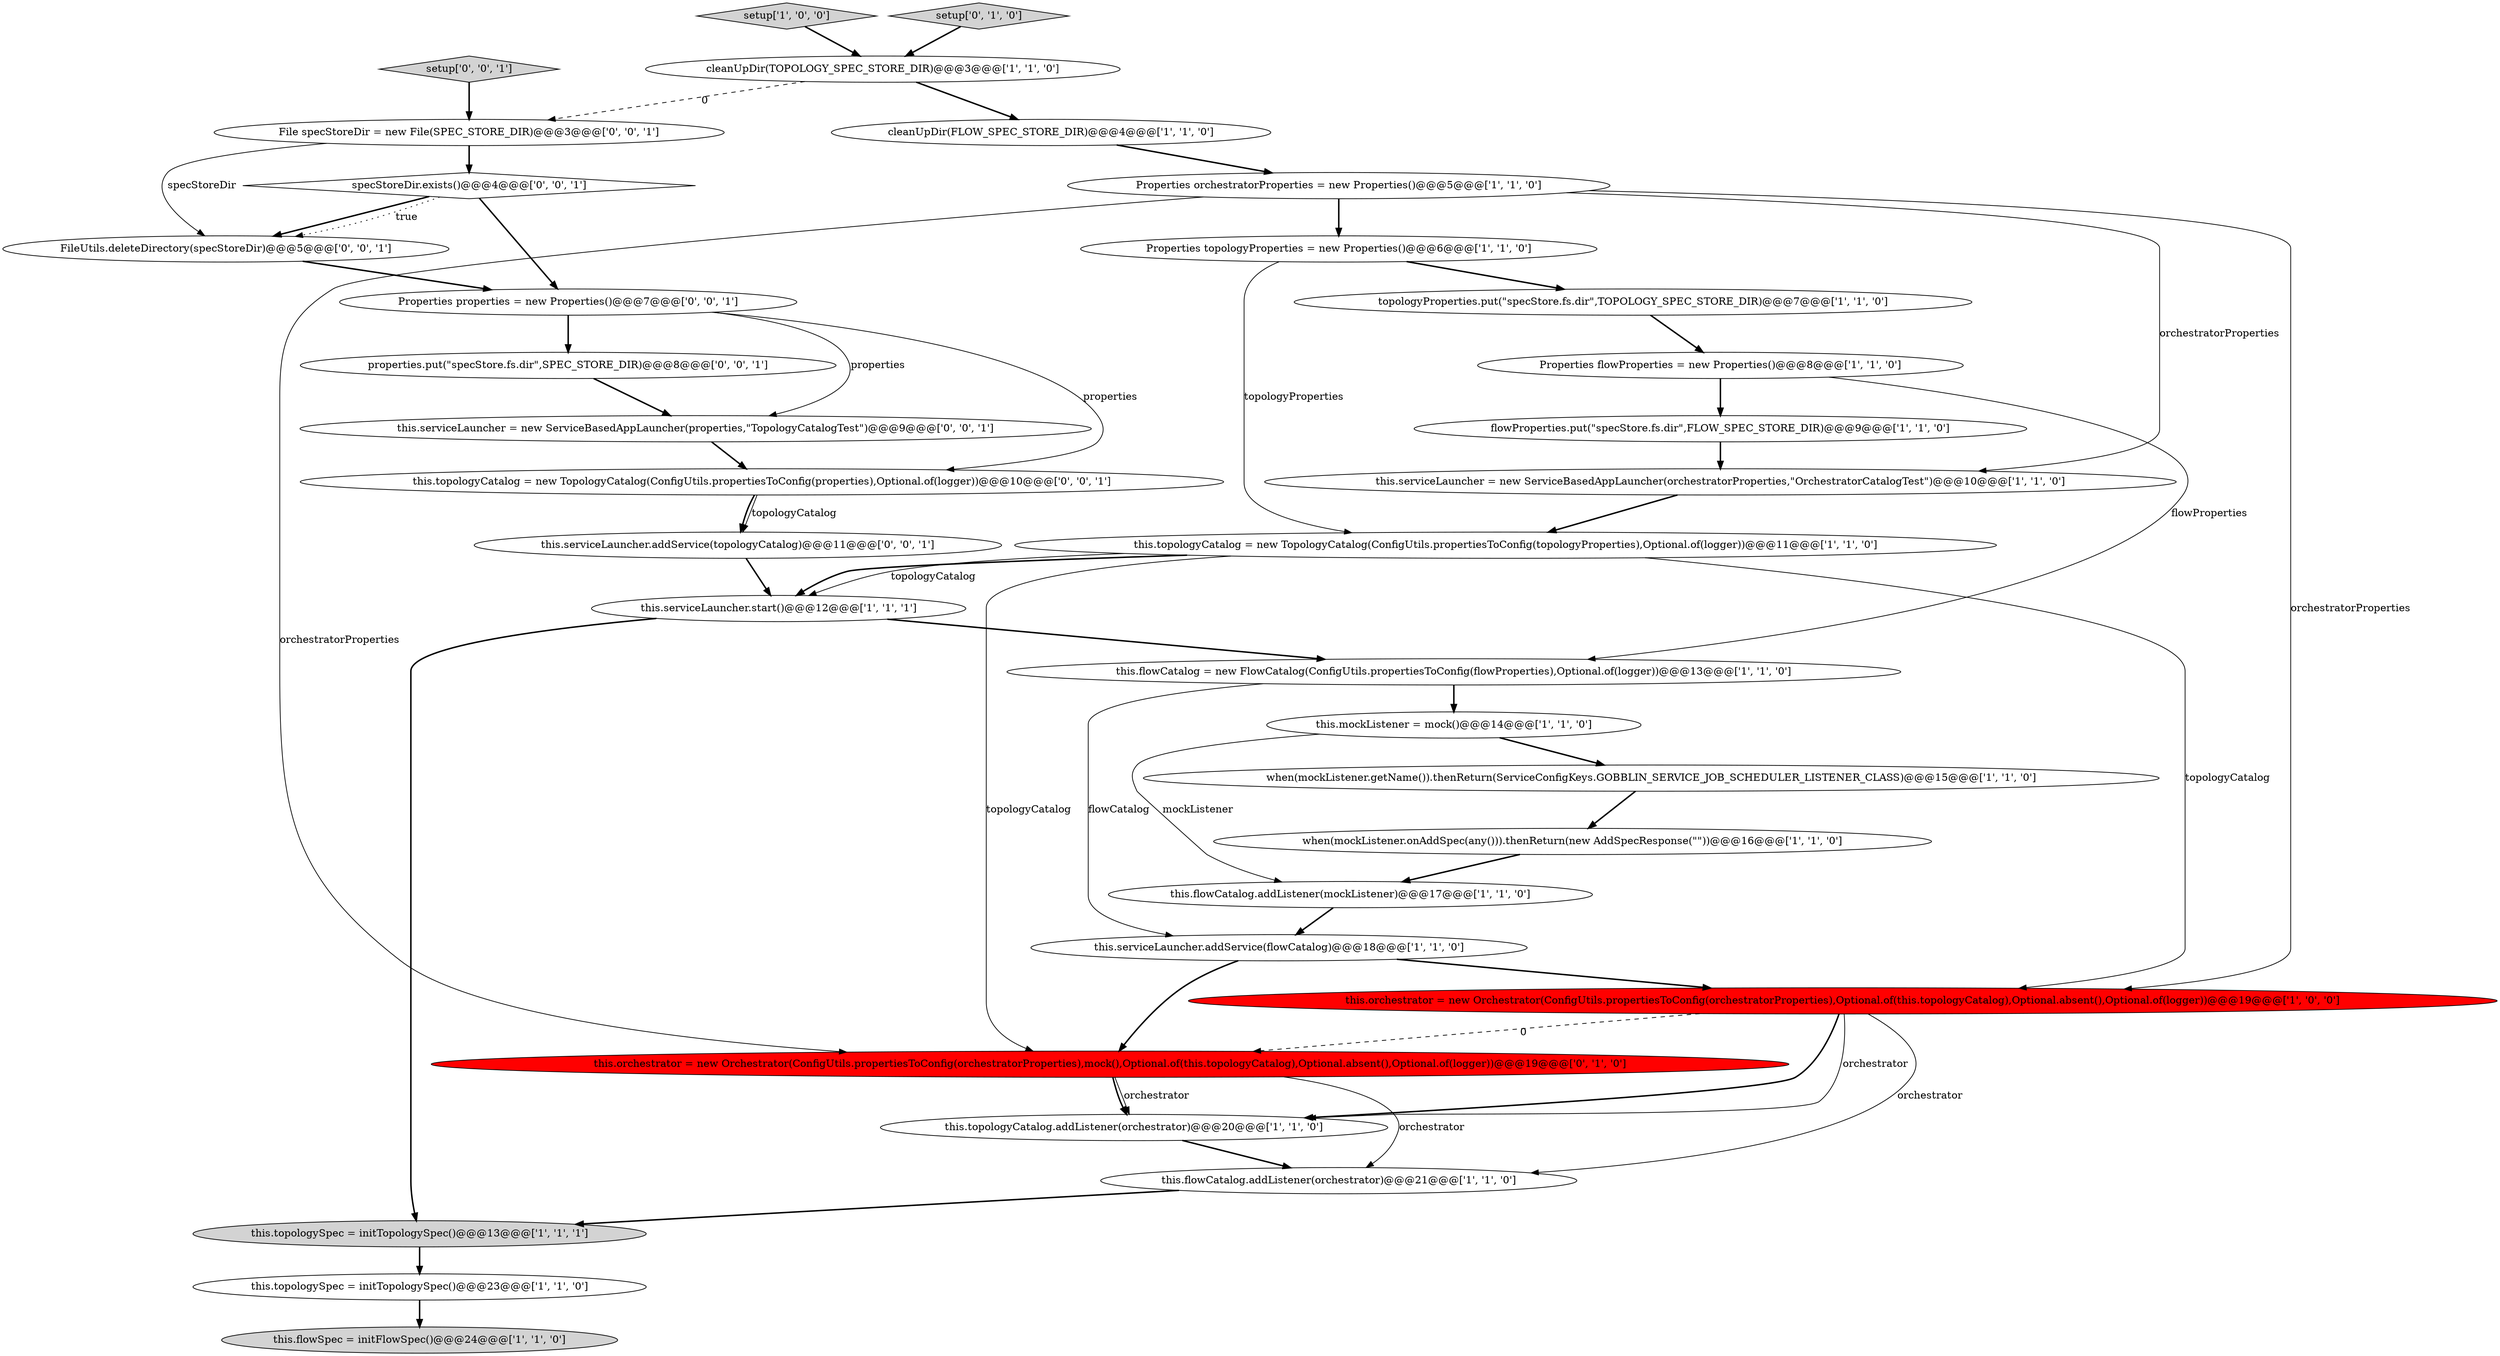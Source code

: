 digraph {
10 [style = filled, label = "Properties flowProperties = new Properties()@@@8@@@['1', '1', '0']", fillcolor = white, shape = ellipse image = "AAA0AAABBB1BBB"];
25 [style = filled, label = "this.serviceLauncher.addService(topologyCatalog)@@@11@@@['0', '0', '1']", fillcolor = white, shape = ellipse image = "AAA0AAABBB3BBB"];
2 [style = filled, label = "this.topologyCatalog = new TopologyCatalog(ConfigUtils.propertiesToConfig(topologyProperties),Optional.of(logger))@@@11@@@['1', '1', '0']", fillcolor = white, shape = ellipse image = "AAA0AAABBB1BBB"];
22 [style = filled, label = "this.topologySpec = initTopologySpec()@@@23@@@['1', '1', '0']", fillcolor = white, shape = ellipse image = "AAA0AAABBB1BBB"];
18 [style = filled, label = "when(mockListener.getName()).thenReturn(ServiceConfigKeys.GOBBLIN_SERVICE_JOB_SCHEDULER_LISTENER_CLASS)@@@15@@@['1', '1', '0']", fillcolor = white, shape = ellipse image = "AAA0AAABBB1BBB"];
30 [style = filled, label = "FileUtils.deleteDirectory(specStoreDir)@@@5@@@['0', '0', '1']", fillcolor = white, shape = ellipse image = "AAA0AAABBB3BBB"];
15 [style = filled, label = "this.serviceLauncher = new ServiceBasedAppLauncher(orchestratorProperties,\"OrchestratorCatalogTest\")@@@10@@@['1', '1', '0']", fillcolor = white, shape = ellipse image = "AAA0AAABBB1BBB"];
23 [style = filled, label = "this.orchestrator = new Orchestrator(ConfigUtils.propertiesToConfig(orchestratorProperties),mock(),Optional.of(this.topologyCatalog),Optional.absent(),Optional.of(logger))@@@19@@@['0', '1', '0']", fillcolor = red, shape = ellipse image = "AAA1AAABBB2BBB"];
21 [style = filled, label = "this.topologySpec = initTopologySpec()@@@13@@@['1', '1', '1']", fillcolor = lightgray, shape = ellipse image = "AAA0AAABBB1BBB"];
13 [style = filled, label = "this.flowSpec = initFlowSpec()@@@24@@@['1', '1', '0']", fillcolor = lightgray, shape = ellipse image = "AAA0AAABBB1BBB"];
33 [style = filled, label = "File specStoreDir = new File(SPEC_STORE_DIR)@@@3@@@['0', '0', '1']", fillcolor = white, shape = ellipse image = "AAA0AAABBB3BBB"];
26 [style = filled, label = "this.serviceLauncher = new ServiceBasedAppLauncher(properties,\"TopologyCatalogTest\")@@@9@@@['0', '0', '1']", fillcolor = white, shape = ellipse image = "AAA0AAABBB3BBB"];
1 [style = filled, label = "setup['1', '0', '0']", fillcolor = lightgray, shape = diamond image = "AAA0AAABBB1BBB"];
17 [style = filled, label = "cleanUpDir(TOPOLOGY_SPEC_STORE_DIR)@@@3@@@['1', '1', '0']", fillcolor = white, shape = ellipse image = "AAA0AAABBB1BBB"];
0 [style = filled, label = "this.serviceLauncher.addService(flowCatalog)@@@18@@@['1', '1', '0']", fillcolor = white, shape = ellipse image = "AAA0AAABBB1BBB"];
4 [style = filled, label = "this.topologyCatalog.addListener(orchestrator)@@@20@@@['1', '1', '0']", fillcolor = white, shape = ellipse image = "AAA0AAABBB1BBB"];
16 [style = filled, label = "this.orchestrator = new Orchestrator(ConfigUtils.propertiesToConfig(orchestratorProperties),Optional.of(this.topologyCatalog),Optional.absent(),Optional.of(logger))@@@19@@@['1', '0', '0']", fillcolor = red, shape = ellipse image = "AAA1AAABBB1BBB"];
29 [style = filled, label = "properties.put(\"specStore.fs.dir\",SPEC_STORE_DIR)@@@8@@@['0', '0', '1']", fillcolor = white, shape = ellipse image = "AAA0AAABBB3BBB"];
28 [style = filled, label = "Properties properties = new Properties()@@@7@@@['0', '0', '1']", fillcolor = white, shape = ellipse image = "AAA0AAABBB3BBB"];
5 [style = filled, label = "this.flowCatalog = new FlowCatalog(ConfigUtils.propertiesToConfig(flowProperties),Optional.of(logger))@@@13@@@['1', '1', '0']", fillcolor = white, shape = ellipse image = "AAA0AAABBB1BBB"];
11 [style = filled, label = "Properties topologyProperties = new Properties()@@@6@@@['1', '1', '0']", fillcolor = white, shape = ellipse image = "AAA0AAABBB1BBB"];
14 [style = filled, label = "cleanUpDir(FLOW_SPEC_STORE_DIR)@@@4@@@['1', '1', '0']", fillcolor = white, shape = ellipse image = "AAA0AAABBB1BBB"];
6 [style = filled, label = "when(mockListener.onAddSpec(any())).thenReturn(new AddSpecResponse(\"\"))@@@16@@@['1', '1', '0']", fillcolor = white, shape = ellipse image = "AAA0AAABBB1BBB"];
31 [style = filled, label = "this.topologyCatalog = new TopologyCatalog(ConfigUtils.propertiesToConfig(properties),Optional.of(logger))@@@10@@@['0', '0', '1']", fillcolor = white, shape = ellipse image = "AAA0AAABBB3BBB"];
32 [style = filled, label = "setup['0', '0', '1']", fillcolor = lightgray, shape = diamond image = "AAA0AAABBB3BBB"];
24 [style = filled, label = "setup['0', '1', '0']", fillcolor = lightgray, shape = diamond image = "AAA0AAABBB2BBB"];
12 [style = filled, label = "this.serviceLauncher.start()@@@12@@@['1', '1', '1']", fillcolor = white, shape = ellipse image = "AAA0AAABBB1BBB"];
8 [style = filled, label = "flowProperties.put(\"specStore.fs.dir\",FLOW_SPEC_STORE_DIR)@@@9@@@['1', '1', '0']", fillcolor = white, shape = ellipse image = "AAA0AAABBB1BBB"];
3 [style = filled, label = "this.flowCatalog.addListener(mockListener)@@@17@@@['1', '1', '0']", fillcolor = white, shape = ellipse image = "AAA0AAABBB1BBB"];
9 [style = filled, label = "this.flowCatalog.addListener(orchestrator)@@@21@@@['1', '1', '0']", fillcolor = white, shape = ellipse image = "AAA0AAABBB1BBB"];
7 [style = filled, label = "Properties orchestratorProperties = new Properties()@@@5@@@['1', '1', '0']", fillcolor = white, shape = ellipse image = "AAA0AAABBB1BBB"];
19 [style = filled, label = "topologyProperties.put(\"specStore.fs.dir\",TOPOLOGY_SPEC_STORE_DIR)@@@7@@@['1', '1', '0']", fillcolor = white, shape = ellipse image = "AAA0AAABBB1BBB"];
27 [style = filled, label = "specStoreDir.exists()@@@4@@@['0', '0', '1']", fillcolor = white, shape = diamond image = "AAA0AAABBB3BBB"];
20 [style = filled, label = "this.mockListener = mock()@@@14@@@['1', '1', '0']", fillcolor = white, shape = ellipse image = "AAA0AAABBB1BBB"];
4->9 [style = bold, label=""];
6->3 [style = bold, label=""];
28->29 [style = bold, label=""];
0->16 [style = bold, label=""];
15->2 [style = bold, label=""];
7->11 [style = bold, label=""];
31->25 [style = bold, label=""];
8->15 [style = bold, label=""];
12->5 [style = bold, label=""];
16->4 [style = solid, label="orchestrator"];
5->20 [style = bold, label=""];
7->16 [style = solid, label="orchestratorProperties"];
12->21 [style = bold, label=""];
27->30 [style = bold, label=""];
27->28 [style = bold, label=""];
23->4 [style = solid, label="orchestrator"];
23->4 [style = bold, label=""];
2->12 [style = solid, label="topologyCatalog"];
19->10 [style = bold, label=""];
16->23 [style = dashed, label="0"];
17->33 [style = dashed, label="0"];
33->30 [style = solid, label="specStoreDir"];
11->19 [style = bold, label=""];
33->27 [style = bold, label=""];
2->16 [style = solid, label="topologyCatalog"];
10->5 [style = solid, label="flowProperties"];
32->33 [style = bold, label=""];
7->23 [style = solid, label="orchestratorProperties"];
3->0 [style = bold, label=""];
2->12 [style = bold, label=""];
1->17 [style = bold, label=""];
14->7 [style = bold, label=""];
29->26 [style = bold, label=""];
7->15 [style = solid, label="orchestratorProperties"];
2->23 [style = solid, label="topologyCatalog"];
20->18 [style = bold, label=""];
28->31 [style = solid, label="properties"];
27->30 [style = dotted, label="true"];
26->31 [style = bold, label=""];
30->28 [style = bold, label=""];
0->23 [style = bold, label=""];
28->26 [style = solid, label="properties"];
10->8 [style = bold, label=""];
18->6 [style = bold, label=""];
17->14 [style = bold, label=""];
21->22 [style = bold, label=""];
25->12 [style = bold, label=""];
5->0 [style = solid, label="flowCatalog"];
16->9 [style = solid, label="orchestrator"];
24->17 [style = bold, label=""];
9->21 [style = bold, label=""];
20->3 [style = solid, label="mockListener"];
31->25 [style = solid, label="topologyCatalog"];
16->4 [style = bold, label=""];
11->2 [style = solid, label="topologyProperties"];
22->13 [style = bold, label=""];
23->9 [style = solid, label="orchestrator"];
}
